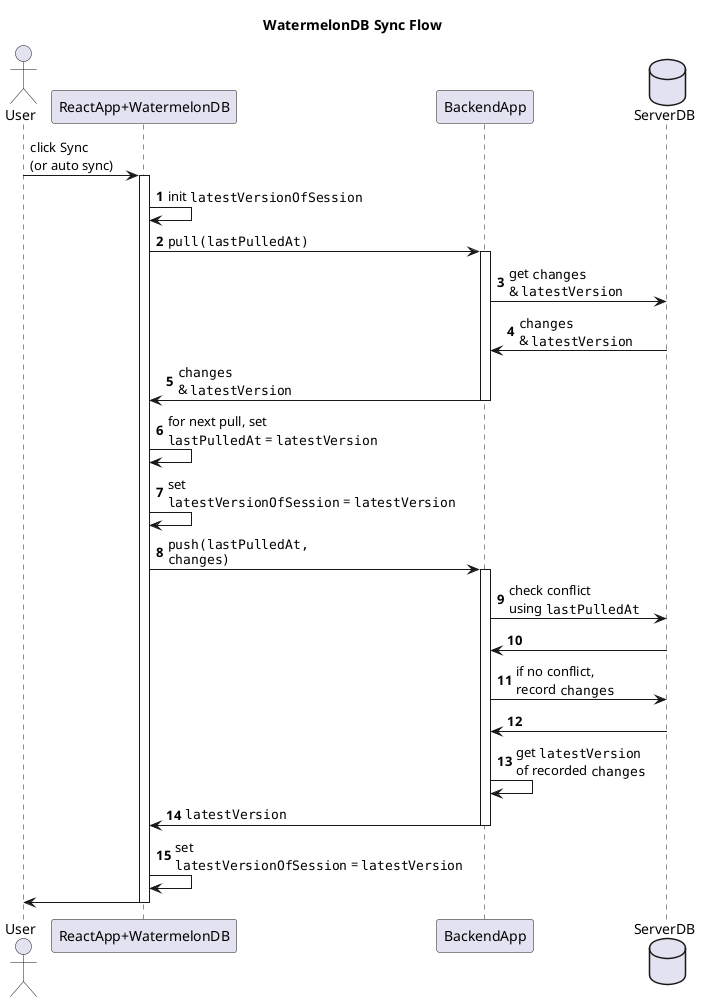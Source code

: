 @startuml
title WatermelonDB Sync Flow

actor User

participant "ReactApp+WatermelonDB" as ReactApp
participant BackendApp
database ServerDB

User -> ReactApp : click Sync\n(or auto sync)
activate ReactApp

autonumber

ReactApp -> ReactApp : init ""latestVersionOfSession""

ReactApp -> BackendApp : ""pull(lastPulledAt)""
activate BackendApp

BackendApp -> ServerDB : get ""changes"" \n& ""latestVersion""
ServerDB -> BackendApp : ""changes"" \n& ""latestVersion""

BackendApp -> ReactApp : ""changes"" \n& ""latestVersion""
deactivate BackendApp

ReactApp -> ReactApp : for next pull, set\n""lastPulledAt"" = ""latestVersion""
ReactApp -> ReactApp : set\n""latestVersionOfSession"" = ""latestVersion""

ReactApp -> BackendApp : ""push(lastPulledAt,""\n""changes)""
activate BackendApp

BackendApp -> ServerDB : check conflict\nusing ""lastPulledAt""
ServerDB -> BackendApp

BackendApp -> ServerDB : if no conflict,\nrecord ""changes""
ServerDB -> BackendApp

BackendApp -> BackendApp : get ""latestVersion""\nof recorded ""changes""

BackendApp -> ReactApp : ""latestVersion""
deactivate BackendApp

ReactApp -> ReactApp : set\n""latestVersionOfSession"" = ""latestVersion""

autonumber stop

ReactApp -> User
deactivate ReactApp

@enduml